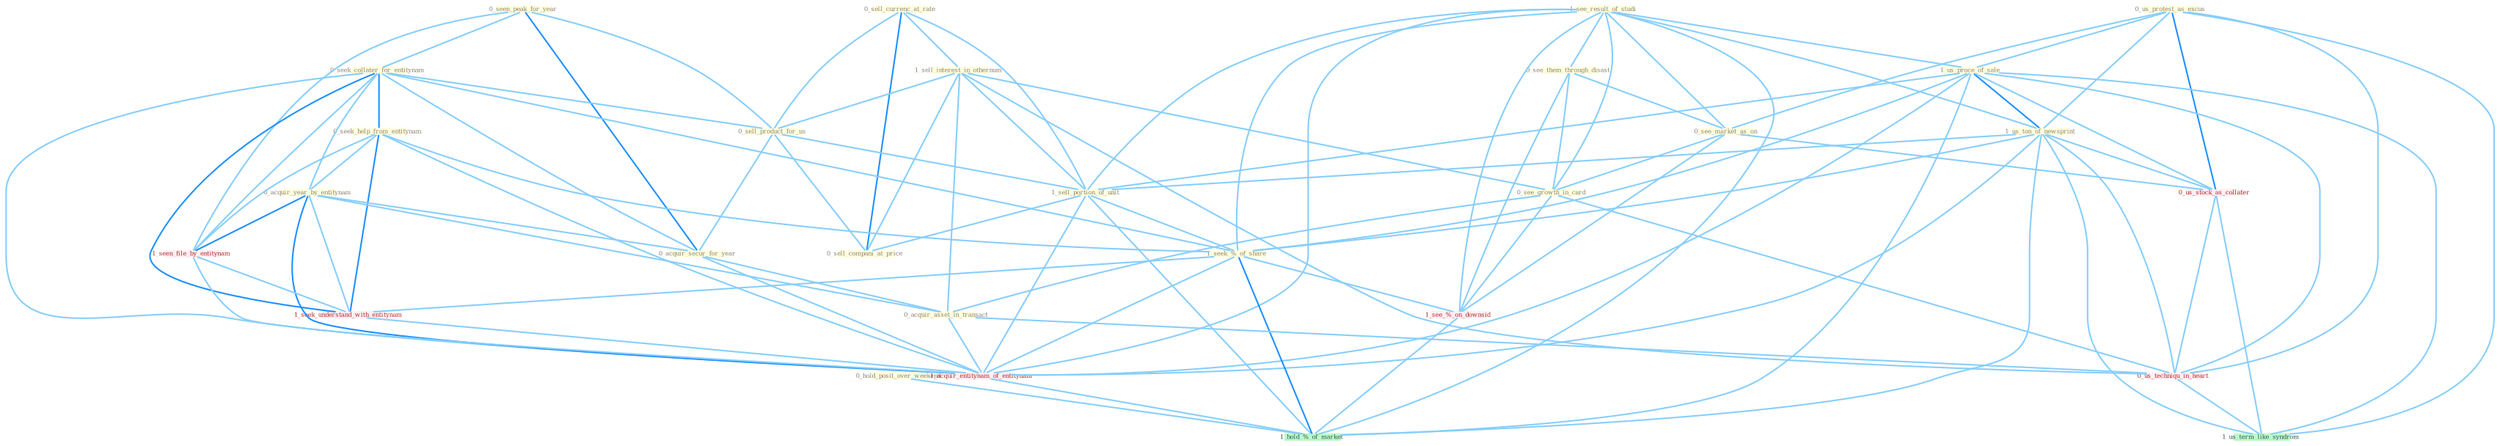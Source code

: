 Graph G{ 
    node
    [shape=polygon,style=filled,width=.5,height=.06,color="#BDFCC9",fixedsize=true,fontsize=4,
    fontcolor="#2f4f4f"];
    {node
    [color="#ffffe0", fontcolor="#8b7d6b"] "0_sell_currenc_at_rate " "0_seen_peak_for_year " "1_see_result_of_studi " "0_seek_collater_for_entitynam " "0_us_protest_as_excus " "1_us_proce_of_sale " "0_see_them_through_disast " "0_hold_posit_over_weekend " "0_seek_help_from_entitynam " "0_acquir_year_by_entitynam " "1_sell_interest_in_othernum " "0_see_market_as_on " "1_us_ton_of_newsprint " "0_sell_product_for_us " "1_sell_portion_of_unit " "0_acquir_secur_for_year " "1_seek_%_of_share " "0_sell_compani_at_price " "0_see_growth_in_card " "0_acquir_asset_in_transact "}
{node [color="#fff0f5", fontcolor="#b22222"] "1_seen_file_by_entitynam " "0_us_stock_as_collater " "1_seek_understand_with_entitynam " "1_acquir_entitynam_of_entitynam " "0_us_techniqu_in_heart " "1_see_%_on_downsid "}
edge [color="#B0E2FF"];

	"0_sell_currenc_at_rate " -- "1_sell_interest_in_othernum " [w="1", color="#87cefa" ];
	"0_sell_currenc_at_rate " -- "0_sell_product_for_us " [w="1", color="#87cefa" ];
	"0_sell_currenc_at_rate " -- "1_sell_portion_of_unit " [w="1", color="#87cefa" ];
	"0_sell_currenc_at_rate " -- "0_sell_compani_at_price " [w="2", color="#1e90ff" , len=0.8];
	"0_seen_peak_for_year " -- "0_seek_collater_for_entitynam " [w="1", color="#87cefa" ];
	"0_seen_peak_for_year " -- "0_sell_product_for_us " [w="1", color="#87cefa" ];
	"0_seen_peak_for_year " -- "0_acquir_secur_for_year " [w="2", color="#1e90ff" , len=0.8];
	"0_seen_peak_for_year " -- "1_seen_file_by_entitynam " [w="1", color="#87cefa" ];
	"1_see_result_of_studi " -- "1_us_proce_of_sale " [w="1", color="#87cefa" ];
	"1_see_result_of_studi " -- "0_see_them_through_disast " [w="1", color="#87cefa" ];
	"1_see_result_of_studi " -- "0_see_market_as_on " [w="1", color="#87cefa" ];
	"1_see_result_of_studi " -- "1_us_ton_of_newsprint " [w="1", color="#87cefa" ];
	"1_see_result_of_studi " -- "1_sell_portion_of_unit " [w="1", color="#87cefa" ];
	"1_see_result_of_studi " -- "1_seek_%_of_share " [w="1", color="#87cefa" ];
	"1_see_result_of_studi " -- "0_see_growth_in_card " [w="1", color="#87cefa" ];
	"1_see_result_of_studi " -- "1_acquir_entitynam_of_entitynam " [w="1", color="#87cefa" ];
	"1_see_result_of_studi " -- "1_see_%_on_downsid " [w="1", color="#87cefa" ];
	"1_see_result_of_studi " -- "1_hold_%_of_market " [w="1", color="#87cefa" ];
	"0_seek_collater_for_entitynam " -- "0_seek_help_from_entitynam " [w="2", color="#1e90ff" , len=0.8];
	"0_seek_collater_for_entitynam " -- "0_acquir_year_by_entitynam " [w="1", color="#87cefa" ];
	"0_seek_collater_for_entitynam " -- "0_sell_product_for_us " [w="1", color="#87cefa" ];
	"0_seek_collater_for_entitynam " -- "0_acquir_secur_for_year " [w="1", color="#87cefa" ];
	"0_seek_collater_for_entitynam " -- "1_seek_%_of_share " [w="1", color="#87cefa" ];
	"0_seek_collater_for_entitynam " -- "1_seen_file_by_entitynam " [w="1", color="#87cefa" ];
	"0_seek_collater_for_entitynam " -- "1_seek_understand_with_entitynam " [w="2", color="#1e90ff" , len=0.8];
	"0_seek_collater_for_entitynam " -- "1_acquir_entitynam_of_entitynam " [w="1", color="#87cefa" ];
	"0_us_protest_as_excus " -- "1_us_proce_of_sale " [w="1", color="#87cefa" ];
	"0_us_protest_as_excus " -- "0_see_market_as_on " [w="1", color="#87cefa" ];
	"0_us_protest_as_excus " -- "1_us_ton_of_newsprint " [w="1", color="#87cefa" ];
	"0_us_protest_as_excus " -- "0_us_stock_as_collater " [w="2", color="#1e90ff" , len=0.8];
	"0_us_protest_as_excus " -- "0_us_techniqu_in_heart " [w="1", color="#87cefa" ];
	"0_us_protest_as_excus " -- "1_us_term_like_syndrom " [w="1", color="#87cefa" ];
	"1_us_proce_of_sale " -- "1_us_ton_of_newsprint " [w="2", color="#1e90ff" , len=0.8];
	"1_us_proce_of_sale " -- "1_sell_portion_of_unit " [w="1", color="#87cefa" ];
	"1_us_proce_of_sale " -- "1_seek_%_of_share " [w="1", color="#87cefa" ];
	"1_us_proce_of_sale " -- "0_us_stock_as_collater " [w="1", color="#87cefa" ];
	"1_us_proce_of_sale " -- "1_acquir_entitynam_of_entitynam " [w="1", color="#87cefa" ];
	"1_us_proce_of_sale " -- "0_us_techniqu_in_heart " [w="1", color="#87cefa" ];
	"1_us_proce_of_sale " -- "1_us_term_like_syndrom " [w="1", color="#87cefa" ];
	"1_us_proce_of_sale " -- "1_hold_%_of_market " [w="1", color="#87cefa" ];
	"0_see_them_through_disast " -- "0_see_market_as_on " [w="1", color="#87cefa" ];
	"0_see_them_through_disast " -- "0_see_growth_in_card " [w="1", color="#87cefa" ];
	"0_see_them_through_disast " -- "1_see_%_on_downsid " [w="1", color="#87cefa" ];
	"0_hold_posit_over_weekend " -- "1_hold_%_of_market " [w="1", color="#87cefa" ];
	"0_seek_help_from_entitynam " -- "0_acquir_year_by_entitynam " [w="1", color="#87cefa" ];
	"0_seek_help_from_entitynam " -- "1_seek_%_of_share " [w="1", color="#87cefa" ];
	"0_seek_help_from_entitynam " -- "1_seen_file_by_entitynam " [w="1", color="#87cefa" ];
	"0_seek_help_from_entitynam " -- "1_seek_understand_with_entitynam " [w="2", color="#1e90ff" , len=0.8];
	"0_seek_help_from_entitynam " -- "1_acquir_entitynam_of_entitynam " [w="1", color="#87cefa" ];
	"0_acquir_year_by_entitynam " -- "0_acquir_secur_for_year " [w="1", color="#87cefa" ];
	"0_acquir_year_by_entitynam " -- "0_acquir_asset_in_transact " [w="1", color="#87cefa" ];
	"0_acquir_year_by_entitynam " -- "1_seen_file_by_entitynam " [w="2", color="#1e90ff" , len=0.8];
	"0_acquir_year_by_entitynam " -- "1_seek_understand_with_entitynam " [w="1", color="#87cefa" ];
	"0_acquir_year_by_entitynam " -- "1_acquir_entitynam_of_entitynam " [w="2", color="#1e90ff" , len=0.8];
	"1_sell_interest_in_othernum " -- "0_sell_product_for_us " [w="1", color="#87cefa" ];
	"1_sell_interest_in_othernum " -- "1_sell_portion_of_unit " [w="1", color="#87cefa" ];
	"1_sell_interest_in_othernum " -- "0_sell_compani_at_price " [w="1", color="#87cefa" ];
	"1_sell_interest_in_othernum " -- "0_see_growth_in_card " [w="1", color="#87cefa" ];
	"1_sell_interest_in_othernum " -- "0_acquir_asset_in_transact " [w="1", color="#87cefa" ];
	"1_sell_interest_in_othernum " -- "0_us_techniqu_in_heart " [w="1", color="#87cefa" ];
	"0_see_market_as_on " -- "0_see_growth_in_card " [w="1", color="#87cefa" ];
	"0_see_market_as_on " -- "0_us_stock_as_collater " [w="1", color="#87cefa" ];
	"0_see_market_as_on " -- "1_see_%_on_downsid " [w="1", color="#87cefa" ];
	"1_us_ton_of_newsprint " -- "1_sell_portion_of_unit " [w="1", color="#87cefa" ];
	"1_us_ton_of_newsprint " -- "1_seek_%_of_share " [w="1", color="#87cefa" ];
	"1_us_ton_of_newsprint " -- "0_us_stock_as_collater " [w="1", color="#87cefa" ];
	"1_us_ton_of_newsprint " -- "1_acquir_entitynam_of_entitynam " [w="1", color="#87cefa" ];
	"1_us_ton_of_newsprint " -- "0_us_techniqu_in_heart " [w="1", color="#87cefa" ];
	"1_us_ton_of_newsprint " -- "1_us_term_like_syndrom " [w="1", color="#87cefa" ];
	"1_us_ton_of_newsprint " -- "1_hold_%_of_market " [w="1", color="#87cefa" ];
	"0_sell_product_for_us " -- "1_sell_portion_of_unit " [w="1", color="#87cefa" ];
	"0_sell_product_for_us " -- "0_acquir_secur_for_year " [w="1", color="#87cefa" ];
	"0_sell_product_for_us " -- "0_sell_compani_at_price " [w="1", color="#87cefa" ];
	"1_sell_portion_of_unit " -- "1_seek_%_of_share " [w="1", color="#87cefa" ];
	"1_sell_portion_of_unit " -- "0_sell_compani_at_price " [w="1", color="#87cefa" ];
	"1_sell_portion_of_unit " -- "1_acquir_entitynam_of_entitynam " [w="1", color="#87cefa" ];
	"1_sell_portion_of_unit " -- "1_hold_%_of_market " [w="1", color="#87cefa" ];
	"0_acquir_secur_for_year " -- "0_acquir_asset_in_transact " [w="1", color="#87cefa" ];
	"0_acquir_secur_for_year " -- "1_acquir_entitynam_of_entitynam " [w="1", color="#87cefa" ];
	"1_seek_%_of_share " -- "1_seek_understand_with_entitynam " [w="1", color="#87cefa" ];
	"1_seek_%_of_share " -- "1_acquir_entitynam_of_entitynam " [w="1", color="#87cefa" ];
	"1_seek_%_of_share " -- "1_see_%_on_downsid " [w="1", color="#87cefa" ];
	"1_seek_%_of_share " -- "1_hold_%_of_market " [w="2", color="#1e90ff" , len=0.8];
	"0_see_growth_in_card " -- "0_acquir_asset_in_transact " [w="1", color="#87cefa" ];
	"0_see_growth_in_card " -- "0_us_techniqu_in_heart " [w="1", color="#87cefa" ];
	"0_see_growth_in_card " -- "1_see_%_on_downsid " [w="1", color="#87cefa" ];
	"0_acquir_asset_in_transact " -- "1_acquir_entitynam_of_entitynam " [w="1", color="#87cefa" ];
	"0_acquir_asset_in_transact " -- "0_us_techniqu_in_heart " [w="1", color="#87cefa" ];
	"1_seen_file_by_entitynam " -- "1_seek_understand_with_entitynam " [w="1", color="#87cefa" ];
	"1_seen_file_by_entitynam " -- "1_acquir_entitynam_of_entitynam " [w="1", color="#87cefa" ];
	"0_us_stock_as_collater " -- "0_us_techniqu_in_heart " [w="1", color="#87cefa" ];
	"0_us_stock_as_collater " -- "1_us_term_like_syndrom " [w="1", color="#87cefa" ];
	"1_seek_understand_with_entitynam " -- "1_acquir_entitynam_of_entitynam " [w="1", color="#87cefa" ];
	"1_acquir_entitynam_of_entitynam " -- "1_hold_%_of_market " [w="1", color="#87cefa" ];
	"0_us_techniqu_in_heart " -- "1_us_term_like_syndrom " [w="1", color="#87cefa" ];
	"1_see_%_on_downsid " -- "1_hold_%_of_market " [w="1", color="#87cefa" ];
}